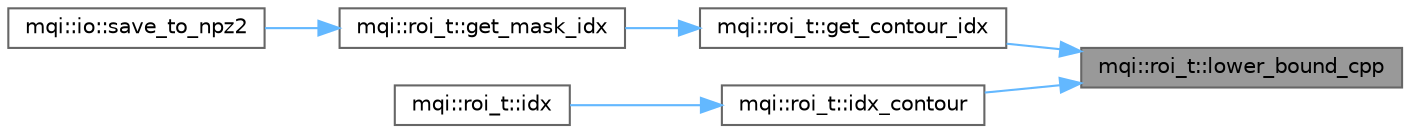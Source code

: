 digraph "mqi::roi_t::lower_bound_cpp"
{
 // LATEX_PDF_SIZE
  bgcolor="transparent";
  edge [fontname=Helvetica,fontsize=10,labelfontname=Helvetica,labelfontsize=10];
  node [fontname=Helvetica,fontsize=10,shape=box,height=0.2,width=0.4];
  rankdir="RL";
  Node1 [id="Node000001",label="mqi::roi_t::lower_bound_cpp",height=0.2,width=0.4,color="gray40", fillcolor="grey60", style="filled", fontcolor="black",tooltip="A custom binary search implementation to find the lower bound of a value in the start_ array."];
  Node1 -> Node2 [id="edge1_Node000001_Node000002",dir="back",color="steelblue1",style="solid",tooltip=" "];
  Node2 [id="Node000002",label="mqi::roi_t::get_contour_idx",height=0.2,width=0.4,color="grey40", fillcolor="white", style="filled",URL="$classmqi_1_1roi__t.html#a9a212c570127c7bfd095ea5c262e5be4",tooltip="Calculates the ROI mask index for a transport index using the CONTOUR (run-length-encoded) method."];
  Node2 -> Node3 [id="edge2_Node000002_Node000003",dir="back",color="steelblue1",style="solid",tooltip=" "];
  Node3 [id="Node000003",label="mqi::roi_t::get_mask_idx",height=0.2,width=0.4,color="grey40", fillcolor="white", style="filled",URL="$classmqi_1_1roi__t.html#a9764dd2d41712af6b7e16588dcc953a1",tooltip="Gets the final index within the flattened ROI data array for a given transport index."];
  Node3 -> Node4 [id="edge3_Node000003_Node000004",dir="back",color="steelblue1",style="solid",tooltip=" "];
  Node4 [id="Node000004",label="mqi::io::save_to_npz2",height=0.2,width=0.4,color="grey40", fillcolor="white", style="filled",URL="$namespacemqi_1_1io.html#a56400960b4dcce63dadd6f3e081da475",tooltip="Saves scorer data to a compressed NumPy .npz file in voxel-major CSR format."];
  Node1 -> Node5 [id="edge4_Node000001_Node000005",dir="back",color="steelblue1",style="solid",tooltip=" "];
  Node5 [id="Node000005",label="mqi::roi_t::idx_contour",height=0.2,width=0.4,color="grey40", fillcolor="white", style="filled",URL="$classmqi_1_1roi__t.html#a1ec54fc184d0bffe3cb232f6c25e7598",tooltip="Checks if a transport index is within any contour segment."];
  Node5 -> Node6 [id="edge5_Node000005_Node000006",dir="back",color="steelblue1",style="solid",tooltip=" "];
  Node6 [id="Node000006",label="mqi::roi_t::idx",height=0.2,width=0.4,color="grey40", fillcolor="white", style="filled",URL="$classmqi_1_1roi__t.html#affd7f29cf86969787c38a73c1f48c557",tooltip="Determines if a transport index v is inside the ROI and gets its mapped index."];
}
